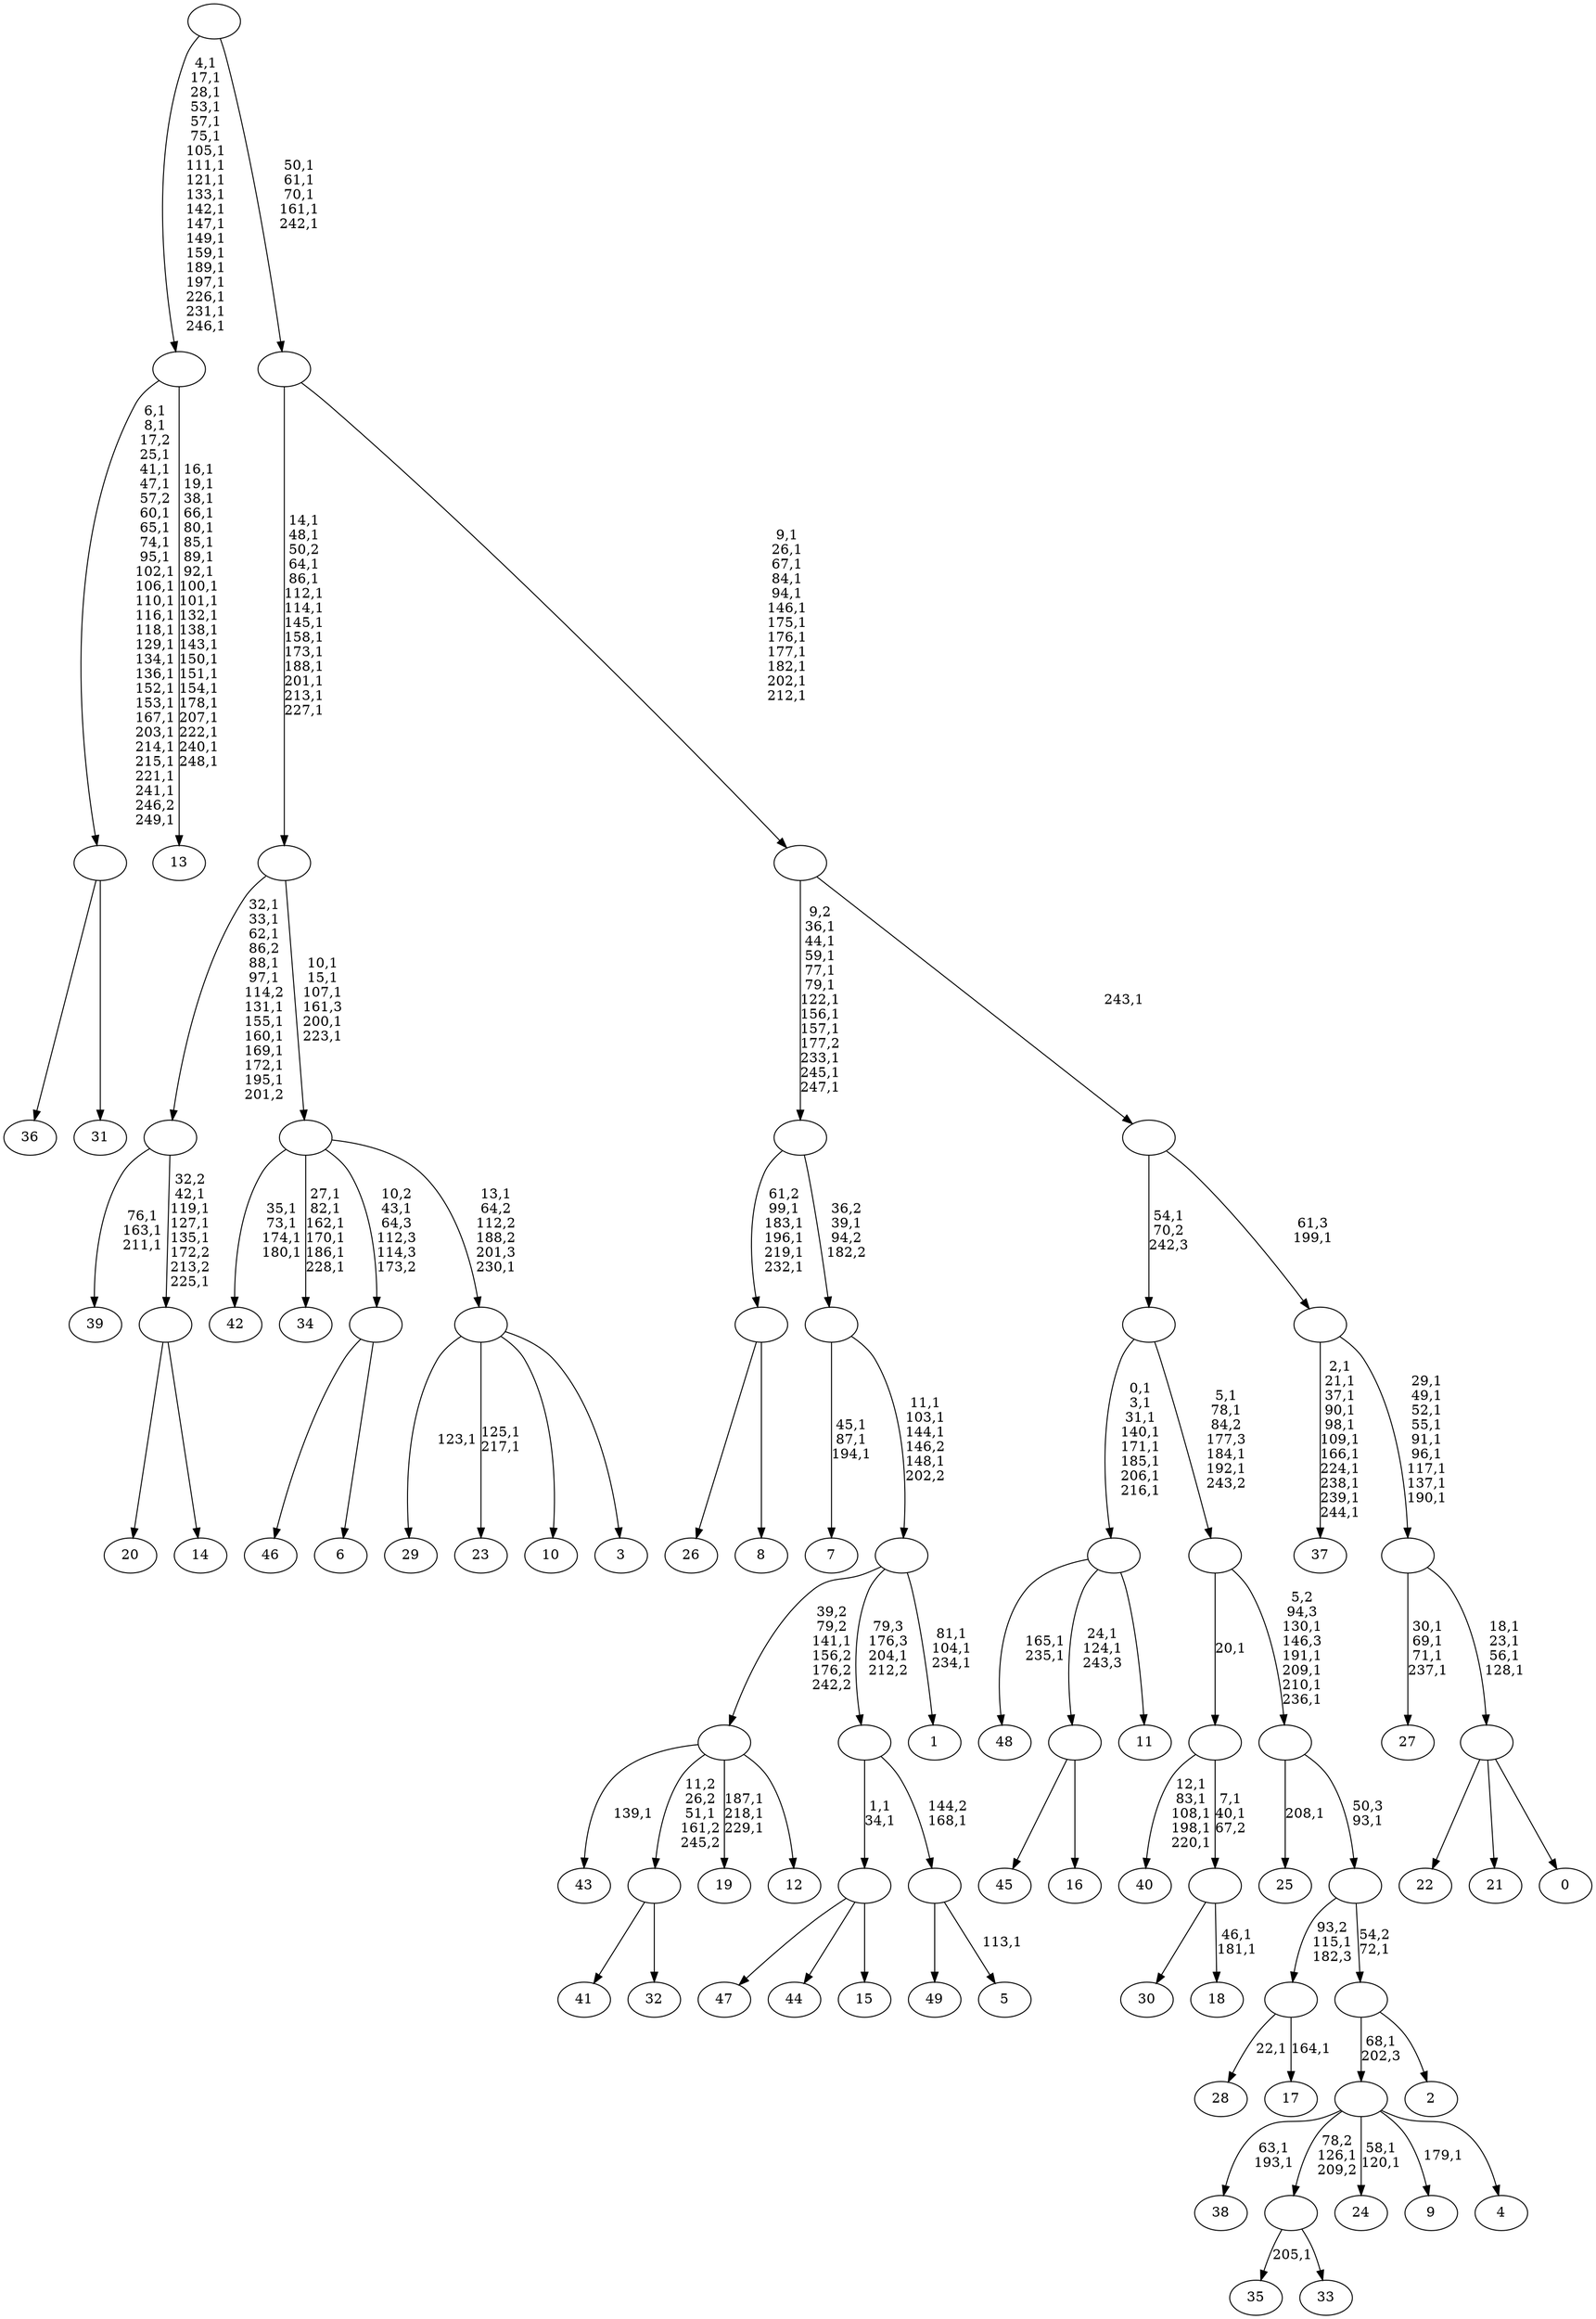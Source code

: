 digraph T {
	300 [label="49"]
	299 [label="48"]
	296 [label="47"]
	295 [label="46"]
	294 [label="45"]
	293 [label="44"]
	292 [label="43"]
	290 [label="42"]
	285 [label="41"]
	284 [label="40"]
	278 [label="39"]
	274 [label="38"]
	271 [label="37"]
	259 [label="36"]
	258 [label="35"]
	256 [label="34"]
	249 [label="33"]
	248 [label=""]
	247 [label="32"]
	246 [label=""]
	245 [label="31"]
	244 [label=""]
	218 [label="30"]
	217 [label="29"]
	215 [label="28"]
	213 [label="27"]
	208 [label="26"]
	207 [label="25"]
	205 [label="24"]
	202 [label="23"]
	199 [label="22"]
	198 [label="21"]
	197 [label="20"]
	196 [label="19"]
	192 [label="18"]
	189 [label=""]
	187 [label=""]
	186 [label="17"]
	184 [label=""]
	183 [label="16"]
	182 [label=""]
	180 [label="15"]
	179 [label=""]
	177 [label="14"]
	176 [label=""]
	171 [label=""]
	160 [label="13"]
	138 [label=""]
	119 [label="12"]
	118 [label=""]
	117 [label="11"]
	116 [label=""]
	108 [label="10"]
	107 [label="9"]
	105 [label="8"]
	104 [label=""]
	99 [label="7"]
	95 [label="6"]
	94 [label=""]
	93 [label="5"]
	91 [label=""]
	90 [label=""]
	89 [label="4"]
	88 [label=""]
	87 [label="3"]
	86 [label=""]
	84 [label=""]
	79 [label=""]
	66 [label="2"]
	65 [label=""]
	64 [label=""]
	63 [label=""]
	58 [label=""]
	54 [label=""]
	53 [label="1"]
	49 [label=""]
	45 [label=""]
	44 [label=""]
	33 [label="0"]
	32 [label=""]
	28 [label=""]
	19 [label=""]
	18 [label=""]
	17 [label=""]
	5 [label=""]
	0 [label=""]
	248 -> 258 [label="205,1"]
	248 -> 249 [label=""]
	246 -> 285 [label=""]
	246 -> 247 [label=""]
	244 -> 259 [label=""]
	244 -> 245 [label=""]
	189 -> 192 [label="46,1\n181,1"]
	189 -> 218 [label=""]
	187 -> 189 [label="7,1\n40,1\n67,2"]
	187 -> 284 [label="12,1\n83,1\n108,1\n198,1\n220,1"]
	184 -> 186 [label="164,1"]
	184 -> 215 [label="22,1"]
	182 -> 294 [label=""]
	182 -> 183 [label=""]
	179 -> 296 [label=""]
	179 -> 293 [label=""]
	179 -> 180 [label=""]
	176 -> 197 [label=""]
	176 -> 177 [label=""]
	171 -> 176 [label="32,2\n42,1\n119,1\n127,1\n135,1\n172,2\n213,2\n225,1"]
	171 -> 278 [label="76,1\n163,1\n211,1"]
	138 -> 160 [label="16,1\n19,1\n38,1\n66,1\n80,1\n85,1\n89,1\n92,1\n100,1\n101,1\n132,1\n138,1\n143,1\n150,1\n151,1\n154,1\n178,1\n207,1\n222,1\n240,1\n248,1"]
	138 -> 244 [label="6,1\n8,1\n17,2\n25,1\n41,1\n47,1\n57,2\n60,1\n65,1\n74,1\n95,1\n102,1\n106,1\n110,1\n116,1\n118,1\n129,1\n134,1\n136,1\n152,1\n153,1\n167,1\n203,1\n214,1\n215,1\n221,1\n241,1\n246,2\n249,1"]
	118 -> 196 [label="187,1\n218,1\n229,1"]
	118 -> 292 [label="139,1"]
	118 -> 246 [label="11,2\n26,2\n51,1\n161,2\n245,2"]
	118 -> 119 [label=""]
	116 -> 182 [label="24,1\n124,1\n243,3"]
	116 -> 299 [label="165,1\n235,1"]
	116 -> 117 [label=""]
	104 -> 208 [label=""]
	104 -> 105 [label=""]
	94 -> 295 [label=""]
	94 -> 95 [label=""]
	91 -> 93 [label="113,1"]
	91 -> 300 [label=""]
	90 -> 179 [label="1,1\n34,1"]
	90 -> 91 [label="144,2\n168,1"]
	88 -> 107 [label="179,1"]
	88 -> 205 [label="58,1\n120,1"]
	88 -> 274 [label="63,1\n193,1"]
	88 -> 248 [label="78,2\n126,1\n209,2"]
	88 -> 89 [label=""]
	86 -> 202 [label="125,1\n217,1"]
	86 -> 217 [label="123,1"]
	86 -> 108 [label=""]
	86 -> 87 [label=""]
	84 -> 86 [label="13,1\n64,2\n112,2\n188,2\n201,3\n230,1"]
	84 -> 256 [label="27,1\n82,1\n162,1\n170,1\n186,1\n228,1"]
	84 -> 290 [label="35,1\n73,1\n174,1\n180,1"]
	84 -> 94 [label="10,2\n43,1\n64,3\n112,3\n114,3\n173,2"]
	79 -> 84 [label="10,1\n15,1\n107,1\n161,3\n200,1\n223,1"]
	79 -> 171 [label="32,1\n33,1\n62,1\n86,2\n88,1\n97,1\n114,2\n131,1\n155,1\n160,1\n169,1\n172,1\n195,1\n201,2"]
	65 -> 88 [label="68,1\n202,3"]
	65 -> 66 [label=""]
	64 -> 184 [label="93,2\n115,1\n182,3"]
	64 -> 65 [label="54,2\n72,1"]
	63 -> 207 [label="208,1"]
	63 -> 64 [label="50,3\n93,1"]
	58 -> 63 [label="5,2\n94,3\n130,1\n146,3\n191,1\n209,1\n210,1\n236,1"]
	58 -> 187 [label="20,1"]
	54 -> 58 [label="5,1\n78,1\n84,2\n177,3\n184,1\n192,1\n243,2"]
	54 -> 116 [label="0,1\n3,1\n31,1\n140,1\n171,1\n185,1\n206,1\n216,1"]
	49 -> 53 [label="81,1\n104,1\n234,1"]
	49 -> 118 [label="39,2\n79,2\n141,1\n156,2\n176,2\n242,2"]
	49 -> 90 [label="79,3\n176,3\n204,1\n212,2"]
	45 -> 49 [label="11,1\n103,1\n144,1\n146,2\n148,1\n202,2"]
	45 -> 99 [label="45,1\n87,1\n194,1"]
	44 -> 104 [label="61,2\n99,1\n183,1\n196,1\n219,1\n232,1"]
	44 -> 45 [label="36,2\n39,1\n94,2\n182,2"]
	32 -> 199 [label=""]
	32 -> 198 [label=""]
	32 -> 33 [label=""]
	28 -> 32 [label="18,1\n23,1\n56,1\n128,1"]
	28 -> 213 [label="30,1\n69,1\n71,1\n237,1"]
	19 -> 28 [label="29,1\n49,1\n52,1\n55,1\n91,1\n96,1\n117,1\n137,1\n190,1"]
	19 -> 271 [label="2,1\n21,1\n37,1\n90,1\n98,1\n109,1\n166,1\n224,1\n238,1\n239,1\n244,1"]
	18 -> 54 [label="54,1\n70,2\n242,3"]
	18 -> 19 [label="61,3\n199,1"]
	17 -> 44 [label="9,2\n36,1\n44,1\n59,1\n77,1\n79,1\n122,1\n156,1\n157,1\n177,2\n233,1\n245,1\n247,1"]
	17 -> 18 [label="243,1"]
	5 -> 17 [label="9,1\n26,1\n67,1\n84,1\n94,1\n146,1\n175,1\n176,1\n177,1\n182,1\n202,1\n212,1"]
	5 -> 79 [label="14,1\n48,1\n50,2\n64,1\n86,1\n112,1\n114,1\n145,1\n158,1\n173,1\n188,1\n201,1\n213,1\n227,1"]
	0 -> 5 [label="50,1\n61,1\n70,1\n161,1\n242,1"]
	0 -> 138 [label="4,1\n17,1\n28,1\n53,1\n57,1\n75,1\n105,1\n111,1\n121,1\n133,1\n142,1\n147,1\n149,1\n159,1\n189,1\n197,1\n226,1\n231,1\n246,1"]
}
